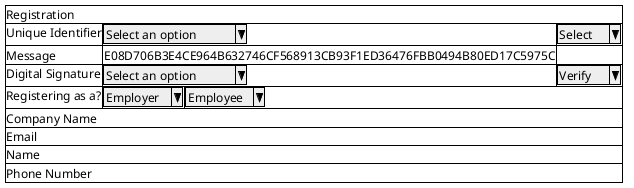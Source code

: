 @startsalt
{#
    Registration | * | * | * | *
    Unique Identifier | ^Select an option^ | * | ^Select^
    Message | E08D706B3E4CE964B632746CF568913CB93F1ED36476FBB0494B80ED17C5975C |*
    Digital Signature  |^Select an option^|*|^Verify^
    Registering as a? |^Employer^|^Employee^ | *
    Company Name | * | * | * | *
    Email | * | * | * | *
    Name | * | * | *
    Phone Number | * | * | *

}
@endsalt